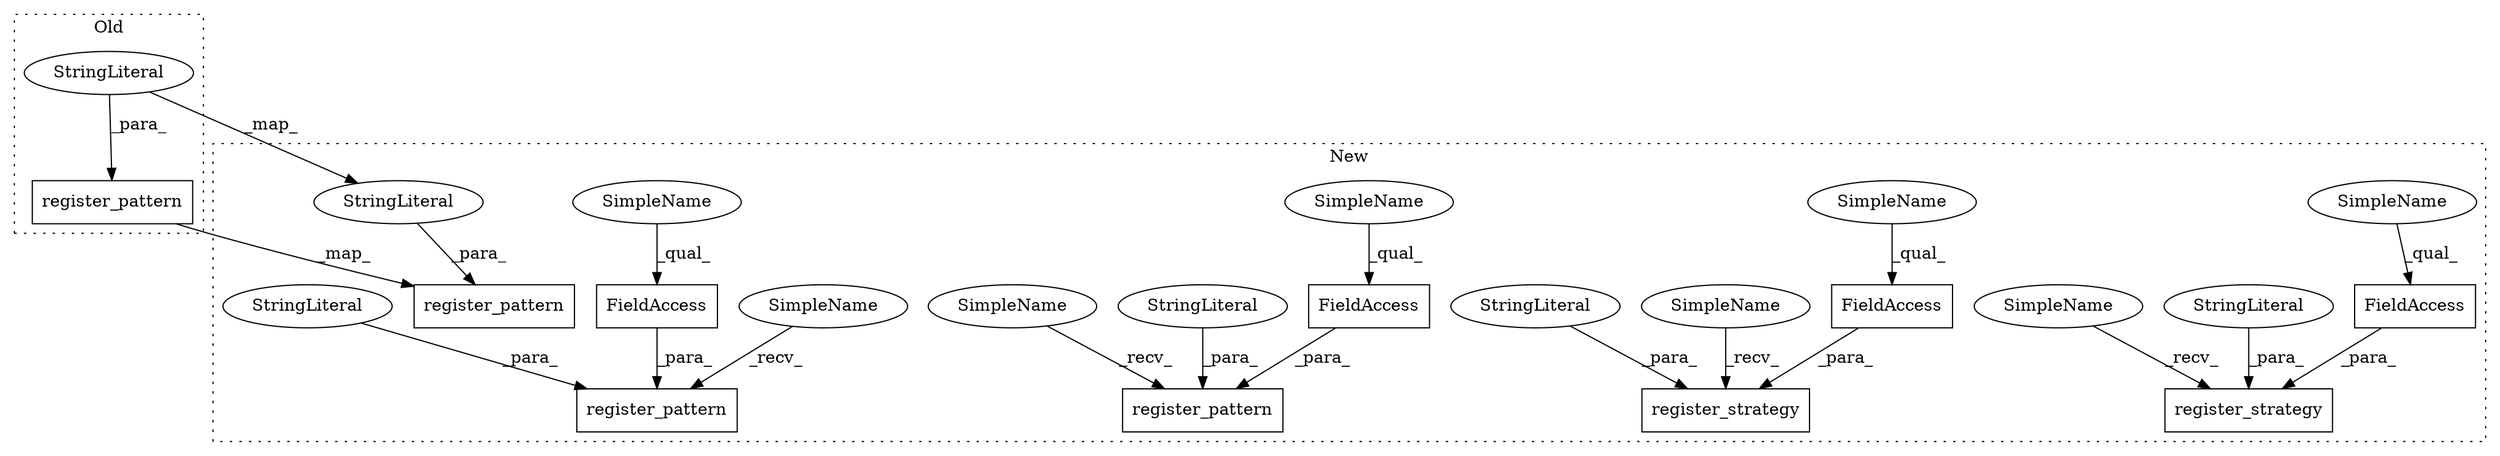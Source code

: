 digraph G {
subgraph cluster0 {
1 [label="register_pattern" a="32" s="21895,21944" l="17,1" shape="box"];
3 [label="StringLiteral" a="45" s="21912" l="12" shape="ellipse"];
label = "Old";
style="dotted";
}
subgraph cluster1 {
2 [label="register_pattern" a="32" s="19431,19514" l="17,1" shape="box"];
4 [label="StringLiteral" a="45" s="19448" l="35" shape="ellipse"];
5 [label="register_pattern" a="32" s="19064,19150" l="17,1" shape="box"];
6 [label="register_strategy" a="32" s="19524,19600" l="18,1" shape="box"];
7 [label="FieldAccess" a="22" s="19565" l="35" shape="box"];
8 [label="FieldAccess" a="22" s="19381" l="40" shape="box"];
9 [label="FieldAccess" a="22" s="19134" l="16" shape="box"];
10 [label="StringLiteral" a="45" s="19081" l="52" shape="ellipse"];
11 [label="StringLiteral" a="45" s="19542" l="22" shape="ellipse"];
12 [label="register_strategy" a="32" s="19327,19421" l="18,1" shape="box"];
13 [label="FieldAccess" a="22" s="19650" l="30" shape="box"];
14 [label="StringLiteral" a="45" s="19345" l="35" shape="ellipse"];
15 [label="register_pattern" a="32" s="19610,19680" l="17,1" shape="box"];
16 [label="StringLiteral" a="45" s="19627" l="22" shape="ellipse"];
17 [label="SimpleName" a="42" s="19565" l="8" shape="ellipse"];
18 [label="SimpleName" a="42" s="19381" l="8" shape="ellipse"];
19 [label="SimpleName" a="42" s="19324" l="2" shape="ellipse"];
20 [label="SimpleName" a="42" s="19061" l="2" shape="ellipse"];
21 [label="SimpleName" a="42" s="19521" l="2" shape="ellipse"];
22 [label="SimpleName" a="42" s="19607" l="2" shape="ellipse"];
23 [label="SimpleName" a="42" s="19134" l="9" shape="ellipse"];
24 [label="SimpleName" a="42" s="19650" l="9" shape="ellipse"];
label = "New";
style="dotted";
}
1 -> 2 [label="_map_"];
3 -> 4 [label="_map_"];
3 -> 1 [label="_para_"];
4 -> 2 [label="_para_"];
7 -> 6 [label="_para_"];
8 -> 12 [label="_para_"];
9 -> 5 [label="_para_"];
10 -> 5 [label="_para_"];
11 -> 6 [label="_para_"];
13 -> 15 [label="_para_"];
14 -> 12 [label="_para_"];
16 -> 15 [label="_para_"];
17 -> 7 [label="_qual_"];
18 -> 8 [label="_qual_"];
19 -> 12 [label="_recv_"];
20 -> 5 [label="_recv_"];
21 -> 6 [label="_recv_"];
22 -> 15 [label="_recv_"];
23 -> 9 [label="_qual_"];
24 -> 13 [label="_qual_"];
}
